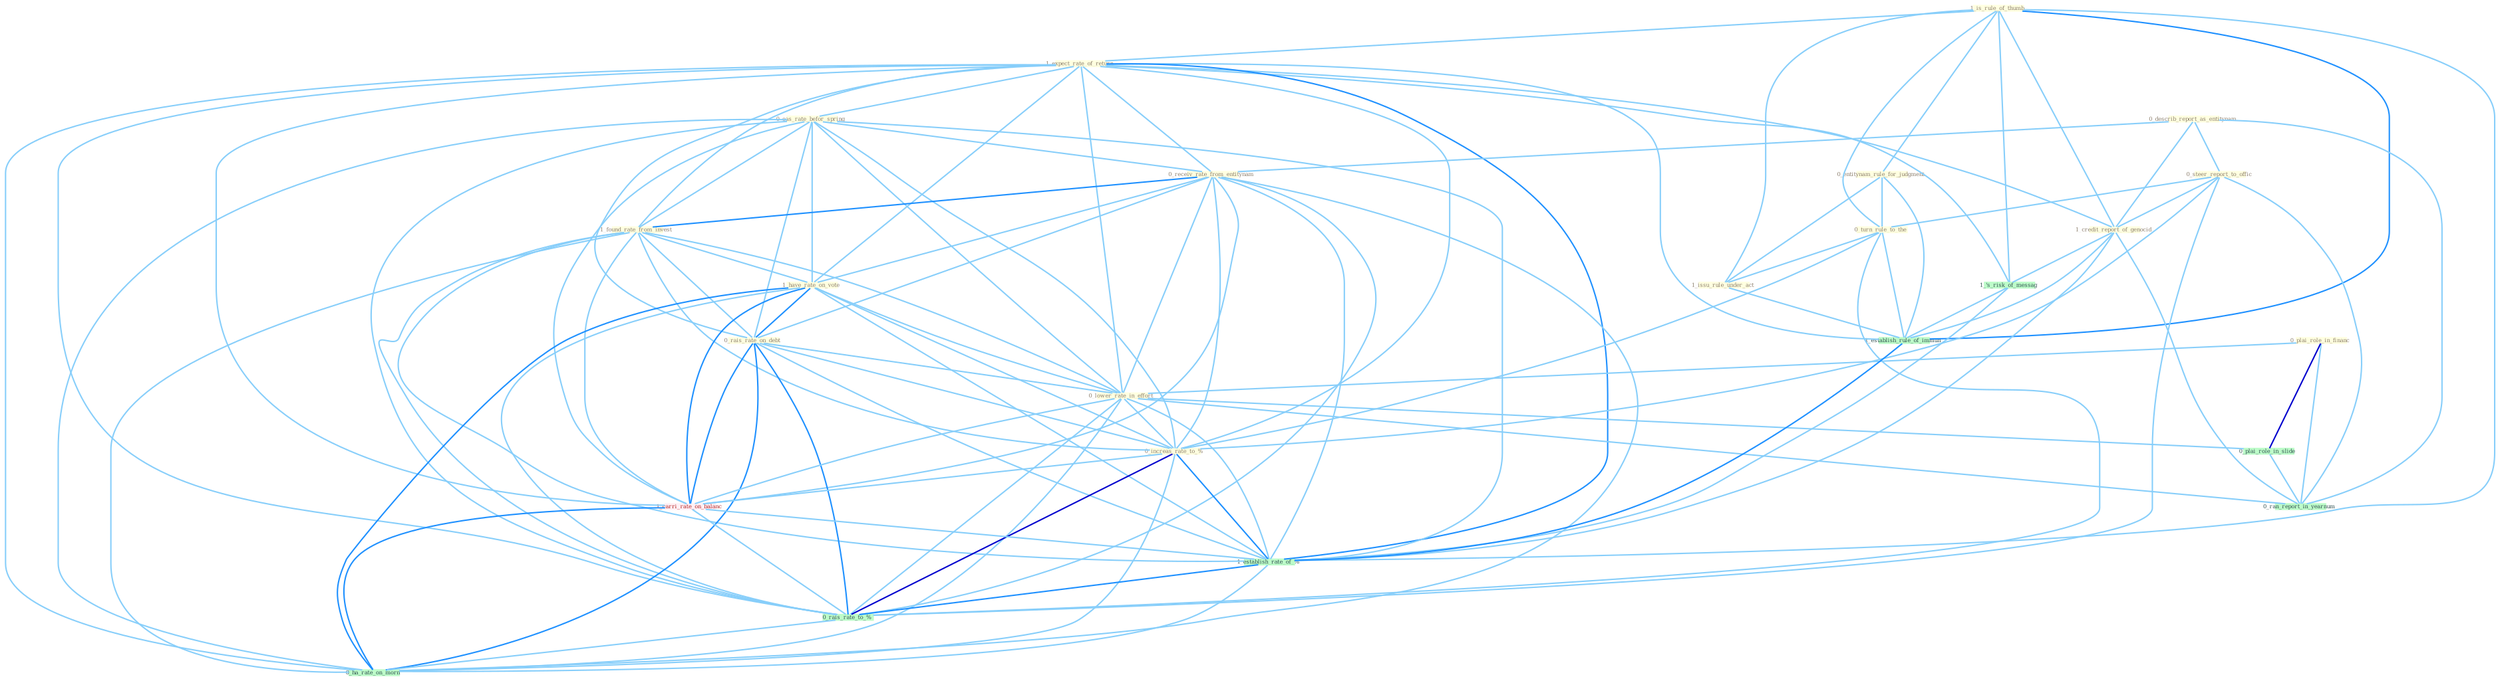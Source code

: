 Graph G{ 
    node
    [shape=polygon,style=filled,width=.5,height=.06,color="#BDFCC9",fixedsize=true,fontsize=4,
    fontcolor="#2f4f4f"];
    {node
    [color="#ffffe0", fontcolor="#8b7d6b"] "1_is_rule_of_thumb " "1_expect_rate_of_return " "0_describ_report_as_entitynam " "0_steer_report_to_offic " "0_eas_rate_befor_spring " "0_receiv_rate_from_entitynam " "1_found_rate_from_invest " "1_credit_report_of_genocid " "0_entitynam_rule_for_judgment " "0_turn_rule_to_the " "1_have_rate_on_vote " "0_rais_rate_on_debt " "0_plai_role_in_financ " "1_issu_rule_under_act " "0_lower_rate_in_effort " "0_increas_rate_to_% "}
{node [color="#fff0f5", fontcolor="#b22222"] "1_carri_rate_on_balanc "}
edge [color="#B0E2FF"];

	"1_is_rule_of_thumb " -- "1_expect_rate_of_return " [w="1", color="#87cefa" ];
	"1_is_rule_of_thumb " -- "1_credit_report_of_genocid " [w="1", color="#87cefa" ];
	"1_is_rule_of_thumb " -- "0_entitynam_rule_for_judgment " [w="1", color="#87cefa" ];
	"1_is_rule_of_thumb " -- "0_turn_rule_to_the " [w="1", color="#87cefa" ];
	"1_is_rule_of_thumb " -- "1_issu_rule_under_act " [w="1", color="#87cefa" ];
	"1_is_rule_of_thumb " -- "1_'s_risk_of_messag " [w="1", color="#87cefa" ];
	"1_is_rule_of_thumb " -- "1_establish_rule_of_immun " [w="2", color="#1e90ff" , len=0.8];
	"1_is_rule_of_thumb " -- "1_establish_rate_of_% " [w="1", color="#87cefa" ];
	"1_expect_rate_of_return " -- "0_eas_rate_befor_spring " [w="1", color="#87cefa" ];
	"1_expect_rate_of_return " -- "0_receiv_rate_from_entitynam " [w="1", color="#87cefa" ];
	"1_expect_rate_of_return " -- "1_found_rate_from_invest " [w="1", color="#87cefa" ];
	"1_expect_rate_of_return " -- "1_credit_report_of_genocid " [w="1", color="#87cefa" ];
	"1_expect_rate_of_return " -- "1_have_rate_on_vote " [w="1", color="#87cefa" ];
	"1_expect_rate_of_return " -- "0_rais_rate_on_debt " [w="1", color="#87cefa" ];
	"1_expect_rate_of_return " -- "0_lower_rate_in_effort " [w="1", color="#87cefa" ];
	"1_expect_rate_of_return " -- "0_increas_rate_to_% " [w="1", color="#87cefa" ];
	"1_expect_rate_of_return " -- "1_carri_rate_on_balanc " [w="1", color="#87cefa" ];
	"1_expect_rate_of_return " -- "1_'s_risk_of_messag " [w="1", color="#87cefa" ];
	"1_expect_rate_of_return " -- "1_establish_rule_of_immun " [w="1", color="#87cefa" ];
	"1_expect_rate_of_return " -- "1_establish_rate_of_% " [w="2", color="#1e90ff" , len=0.8];
	"1_expect_rate_of_return " -- "0_rais_rate_to_% " [w="1", color="#87cefa" ];
	"1_expect_rate_of_return " -- "0_ha_rate_on_morn " [w="1", color="#87cefa" ];
	"0_describ_report_as_entitynam " -- "0_steer_report_to_offic " [w="1", color="#87cefa" ];
	"0_describ_report_as_entitynam " -- "0_receiv_rate_from_entitynam " [w="1", color="#87cefa" ];
	"0_describ_report_as_entitynam " -- "1_credit_report_of_genocid " [w="1", color="#87cefa" ];
	"0_describ_report_as_entitynam " -- "0_ran_report_in_yearnum " [w="1", color="#87cefa" ];
	"0_steer_report_to_offic " -- "1_credit_report_of_genocid " [w="1", color="#87cefa" ];
	"0_steer_report_to_offic " -- "0_turn_rule_to_the " [w="1", color="#87cefa" ];
	"0_steer_report_to_offic " -- "0_increas_rate_to_% " [w="1", color="#87cefa" ];
	"0_steer_report_to_offic " -- "0_ran_report_in_yearnum " [w="1", color="#87cefa" ];
	"0_steer_report_to_offic " -- "0_rais_rate_to_% " [w="1", color="#87cefa" ];
	"0_eas_rate_befor_spring " -- "0_receiv_rate_from_entitynam " [w="1", color="#87cefa" ];
	"0_eas_rate_befor_spring " -- "1_found_rate_from_invest " [w="1", color="#87cefa" ];
	"0_eas_rate_befor_spring " -- "1_have_rate_on_vote " [w="1", color="#87cefa" ];
	"0_eas_rate_befor_spring " -- "0_rais_rate_on_debt " [w="1", color="#87cefa" ];
	"0_eas_rate_befor_spring " -- "0_lower_rate_in_effort " [w="1", color="#87cefa" ];
	"0_eas_rate_befor_spring " -- "0_increas_rate_to_% " [w="1", color="#87cefa" ];
	"0_eas_rate_befor_spring " -- "1_carri_rate_on_balanc " [w="1", color="#87cefa" ];
	"0_eas_rate_befor_spring " -- "1_establish_rate_of_% " [w="1", color="#87cefa" ];
	"0_eas_rate_befor_spring " -- "0_rais_rate_to_% " [w="1", color="#87cefa" ];
	"0_eas_rate_befor_spring " -- "0_ha_rate_on_morn " [w="1", color="#87cefa" ];
	"0_receiv_rate_from_entitynam " -- "1_found_rate_from_invest " [w="2", color="#1e90ff" , len=0.8];
	"0_receiv_rate_from_entitynam " -- "1_have_rate_on_vote " [w="1", color="#87cefa" ];
	"0_receiv_rate_from_entitynam " -- "0_rais_rate_on_debt " [w="1", color="#87cefa" ];
	"0_receiv_rate_from_entitynam " -- "0_lower_rate_in_effort " [w="1", color="#87cefa" ];
	"0_receiv_rate_from_entitynam " -- "0_increas_rate_to_% " [w="1", color="#87cefa" ];
	"0_receiv_rate_from_entitynam " -- "1_carri_rate_on_balanc " [w="1", color="#87cefa" ];
	"0_receiv_rate_from_entitynam " -- "1_establish_rate_of_% " [w="1", color="#87cefa" ];
	"0_receiv_rate_from_entitynam " -- "0_rais_rate_to_% " [w="1", color="#87cefa" ];
	"0_receiv_rate_from_entitynam " -- "0_ha_rate_on_morn " [w="1", color="#87cefa" ];
	"1_found_rate_from_invest " -- "1_have_rate_on_vote " [w="1", color="#87cefa" ];
	"1_found_rate_from_invest " -- "0_rais_rate_on_debt " [w="1", color="#87cefa" ];
	"1_found_rate_from_invest " -- "0_lower_rate_in_effort " [w="1", color="#87cefa" ];
	"1_found_rate_from_invest " -- "0_increas_rate_to_% " [w="1", color="#87cefa" ];
	"1_found_rate_from_invest " -- "1_carri_rate_on_balanc " [w="1", color="#87cefa" ];
	"1_found_rate_from_invest " -- "1_establish_rate_of_% " [w="1", color="#87cefa" ];
	"1_found_rate_from_invest " -- "0_rais_rate_to_% " [w="1", color="#87cefa" ];
	"1_found_rate_from_invest " -- "0_ha_rate_on_morn " [w="1", color="#87cefa" ];
	"1_credit_report_of_genocid " -- "1_'s_risk_of_messag " [w="1", color="#87cefa" ];
	"1_credit_report_of_genocid " -- "0_ran_report_in_yearnum " [w="1", color="#87cefa" ];
	"1_credit_report_of_genocid " -- "1_establish_rule_of_immun " [w="1", color="#87cefa" ];
	"1_credit_report_of_genocid " -- "1_establish_rate_of_% " [w="1", color="#87cefa" ];
	"0_entitynam_rule_for_judgment " -- "0_turn_rule_to_the " [w="1", color="#87cefa" ];
	"0_entitynam_rule_for_judgment " -- "1_issu_rule_under_act " [w="1", color="#87cefa" ];
	"0_entitynam_rule_for_judgment " -- "1_establish_rule_of_immun " [w="1", color="#87cefa" ];
	"0_turn_rule_to_the " -- "1_issu_rule_under_act " [w="1", color="#87cefa" ];
	"0_turn_rule_to_the " -- "0_increas_rate_to_% " [w="1", color="#87cefa" ];
	"0_turn_rule_to_the " -- "1_establish_rule_of_immun " [w="1", color="#87cefa" ];
	"0_turn_rule_to_the " -- "0_rais_rate_to_% " [w="1", color="#87cefa" ];
	"1_have_rate_on_vote " -- "0_rais_rate_on_debt " [w="2", color="#1e90ff" , len=0.8];
	"1_have_rate_on_vote " -- "0_lower_rate_in_effort " [w="1", color="#87cefa" ];
	"1_have_rate_on_vote " -- "0_increas_rate_to_% " [w="1", color="#87cefa" ];
	"1_have_rate_on_vote " -- "1_carri_rate_on_balanc " [w="2", color="#1e90ff" , len=0.8];
	"1_have_rate_on_vote " -- "1_establish_rate_of_% " [w="1", color="#87cefa" ];
	"1_have_rate_on_vote " -- "0_rais_rate_to_% " [w="1", color="#87cefa" ];
	"1_have_rate_on_vote " -- "0_ha_rate_on_morn " [w="2", color="#1e90ff" , len=0.8];
	"0_rais_rate_on_debt " -- "0_lower_rate_in_effort " [w="1", color="#87cefa" ];
	"0_rais_rate_on_debt " -- "0_increas_rate_to_% " [w="1", color="#87cefa" ];
	"0_rais_rate_on_debt " -- "1_carri_rate_on_balanc " [w="2", color="#1e90ff" , len=0.8];
	"0_rais_rate_on_debt " -- "1_establish_rate_of_% " [w="1", color="#87cefa" ];
	"0_rais_rate_on_debt " -- "0_rais_rate_to_% " [w="2", color="#1e90ff" , len=0.8];
	"0_rais_rate_on_debt " -- "0_ha_rate_on_morn " [w="2", color="#1e90ff" , len=0.8];
	"0_plai_role_in_financ " -- "0_lower_rate_in_effort " [w="1", color="#87cefa" ];
	"0_plai_role_in_financ " -- "0_plai_role_in_slide " [w="3", color="#0000cd" , len=0.6];
	"0_plai_role_in_financ " -- "0_ran_report_in_yearnum " [w="1", color="#87cefa" ];
	"1_issu_rule_under_act " -- "1_establish_rule_of_immun " [w="1", color="#87cefa" ];
	"0_lower_rate_in_effort " -- "0_increas_rate_to_% " [w="1", color="#87cefa" ];
	"0_lower_rate_in_effort " -- "0_plai_role_in_slide " [w="1", color="#87cefa" ];
	"0_lower_rate_in_effort " -- "1_carri_rate_on_balanc " [w="1", color="#87cefa" ];
	"0_lower_rate_in_effort " -- "0_ran_report_in_yearnum " [w="1", color="#87cefa" ];
	"0_lower_rate_in_effort " -- "1_establish_rate_of_% " [w="1", color="#87cefa" ];
	"0_lower_rate_in_effort " -- "0_rais_rate_to_% " [w="1", color="#87cefa" ];
	"0_lower_rate_in_effort " -- "0_ha_rate_on_morn " [w="1", color="#87cefa" ];
	"0_increas_rate_to_% " -- "1_carri_rate_on_balanc " [w="1", color="#87cefa" ];
	"0_increas_rate_to_% " -- "1_establish_rate_of_% " [w="2", color="#1e90ff" , len=0.8];
	"0_increas_rate_to_% " -- "0_rais_rate_to_% " [w="3", color="#0000cd" , len=0.6];
	"0_increas_rate_to_% " -- "0_ha_rate_on_morn " [w="1", color="#87cefa" ];
	"0_plai_role_in_slide " -- "0_ran_report_in_yearnum " [w="1", color="#87cefa" ];
	"1_carri_rate_on_balanc " -- "1_establish_rate_of_% " [w="1", color="#87cefa" ];
	"1_carri_rate_on_balanc " -- "0_rais_rate_to_% " [w="1", color="#87cefa" ];
	"1_carri_rate_on_balanc " -- "0_ha_rate_on_morn " [w="2", color="#1e90ff" , len=0.8];
	"1_'s_risk_of_messag " -- "1_establish_rule_of_immun " [w="1", color="#87cefa" ];
	"1_'s_risk_of_messag " -- "1_establish_rate_of_% " [w="1", color="#87cefa" ];
	"1_establish_rule_of_immun " -- "1_establish_rate_of_% " [w="2", color="#1e90ff" , len=0.8];
	"1_establish_rate_of_% " -- "0_rais_rate_to_% " [w="2", color="#1e90ff" , len=0.8];
	"1_establish_rate_of_% " -- "0_ha_rate_on_morn " [w="1", color="#87cefa" ];
	"0_rais_rate_to_% " -- "0_ha_rate_on_morn " [w="1", color="#87cefa" ];
}